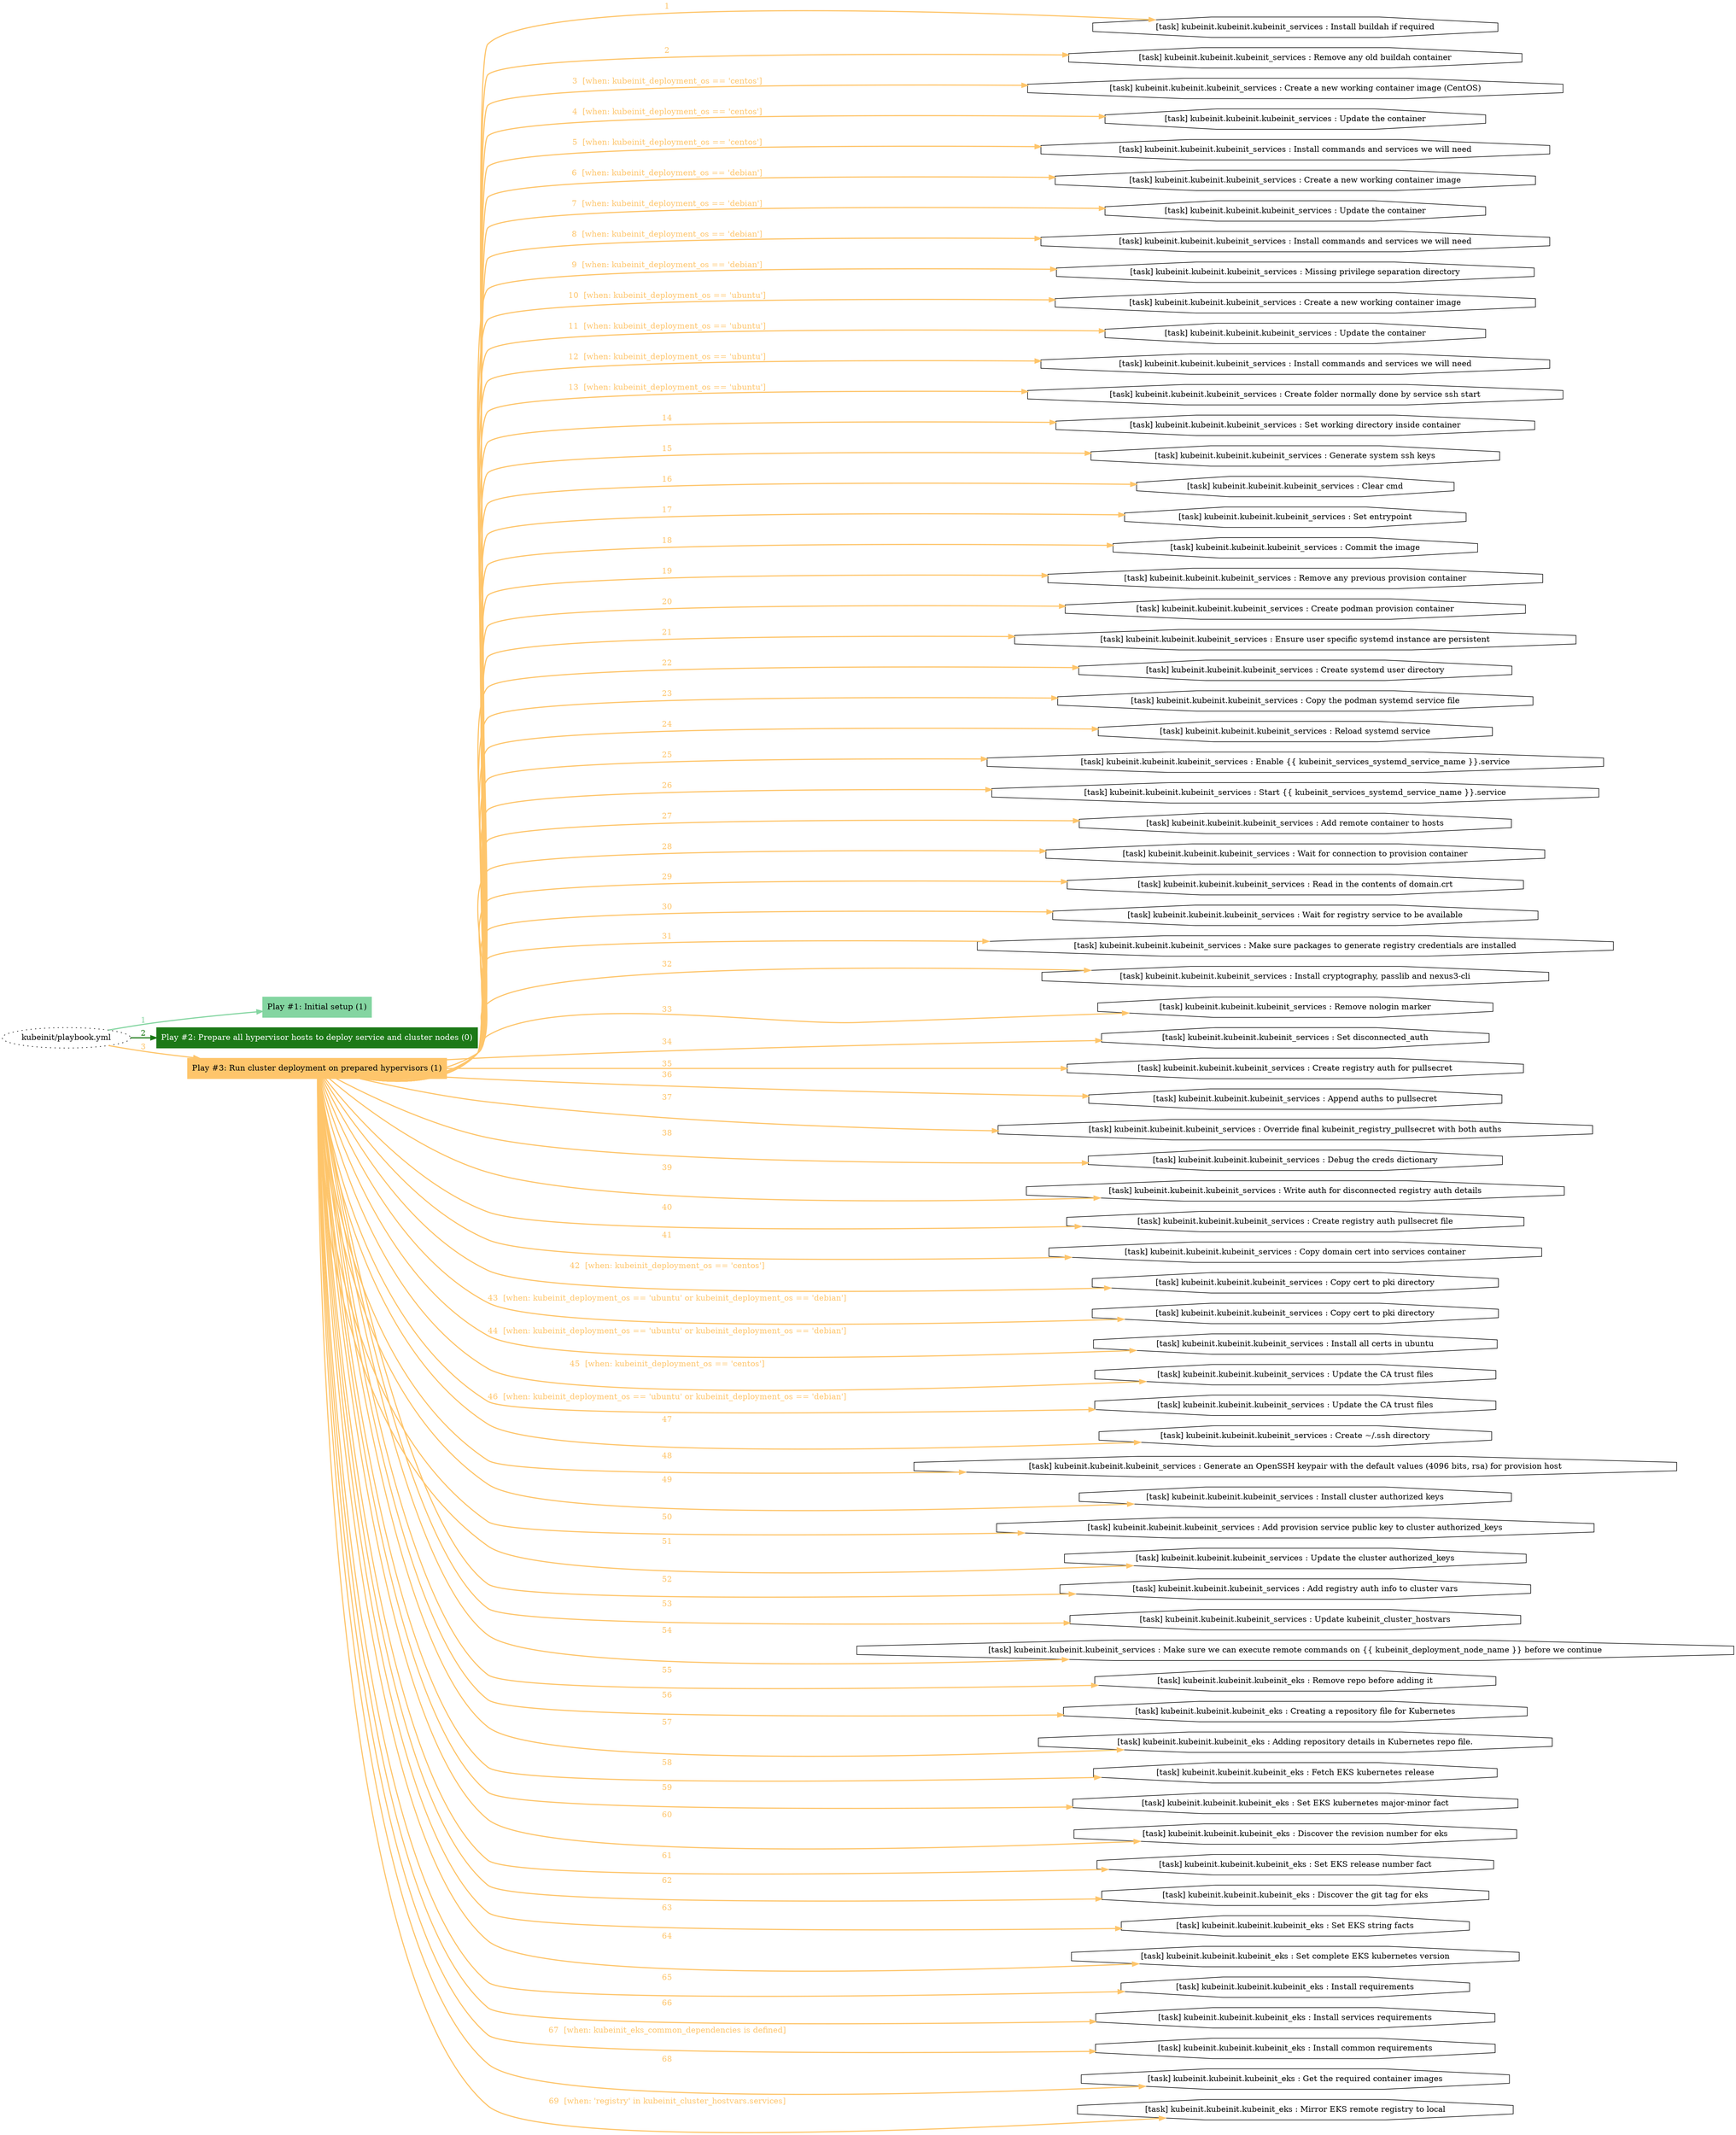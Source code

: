 digraph "kubeinit/playbook.yml "{
	graph [concentrate=true ordering=in rankdir=LR ratio=fill]
	edge [esep=5 sep=10]
	"kubeinit/playbook.yml" [id=root_node style=dotted]
	subgraph "Play #1: Initial setup (1) "{
		"Play #1: Initial setup (1)" [color="#84d5a1" fontcolor="#000000" id="play_d027244f-afbf-4269-b9fd-3529c9c09c4d" shape=box style=filled tooltip=localhost]
		"kubeinit/playbook.yml" -> "Play #1: Initial setup (1)" [label=1 color="#84d5a1" fontcolor="#84d5a1" id="edge_2f37c89e-33b7-40ce-a29f-83a43f0422d9" style=bold]
	}
	subgraph "Play #2: Prepare all hypervisor hosts to deploy service and cluster nodes (0) "{
		"Play #2: Prepare all hypervisor hosts to deploy service and cluster nodes (0)" [color="#1c7917" fontcolor="#ffffff" id="play_d5a97a50-b407-4e6c-9cab-91eda86ffe01" shape=box style=filled tooltip=""]
		"kubeinit/playbook.yml" -> "Play #2: Prepare all hypervisor hosts to deploy service and cluster nodes (0)" [label=2 color="#1c7917" fontcolor="#1c7917" id="edge_dd620823-c9e6-4b45-b88a-818bc85365d6" style=bold]
	}
	subgraph "Play #3: Run cluster deployment on prepared hypervisors (1) "{
		"Play #3: Run cluster deployment on prepared hypervisors (1)" [color="#fec56b" fontcolor="#000000" id="play_67eb6bc9-97e0-4ade-b9d3-60868963cb34" shape=box style=filled tooltip=localhost]
		"kubeinit/playbook.yml" -> "Play #3: Run cluster deployment on prepared hypervisors (1)" [label=3 color="#fec56b" fontcolor="#fec56b" id="edge_30fad2e9-f949-40dc-9de5-3254be33ee01" style=bold]
		"task_fb931b76-5c7a-45ae-9ff4-76e706fdc956" [label="[task] kubeinit.kubeinit.kubeinit_services : Install buildah if required" id="task_fb931b76-5c7a-45ae-9ff4-76e706fdc956" shape=octagon tooltip="[task] kubeinit.kubeinit.kubeinit_services : Install buildah if required"]
		"Play #3: Run cluster deployment on prepared hypervisors (1)" -> "task_fb931b76-5c7a-45ae-9ff4-76e706fdc956" [label=1 color="#fec56b" fontcolor="#fec56b" id="edge_acc156f7-3c31-4b7a-bfa6-8c8b56f659c2" style=bold]
		"task_ef8a5f48-6502-473e-adcc-a081ea4bec67" [label="[task] kubeinit.kubeinit.kubeinit_services : Remove any old buildah container" id="task_ef8a5f48-6502-473e-adcc-a081ea4bec67" shape=octagon tooltip="[task] kubeinit.kubeinit.kubeinit_services : Remove any old buildah container"]
		"Play #3: Run cluster deployment on prepared hypervisors (1)" -> "task_ef8a5f48-6502-473e-adcc-a081ea4bec67" [label=2 color="#fec56b" fontcolor="#fec56b" id="edge_e82b9166-6017-4984-8c6c-eb972ef991b3" style=bold]
		"task_19bc2825-0967-4ac2-a8fb-ff936f97c66c" [label="[task] kubeinit.kubeinit.kubeinit_services : Create a new working container image (CentOS)" id="task_19bc2825-0967-4ac2-a8fb-ff936f97c66c" shape=octagon tooltip="[task] kubeinit.kubeinit.kubeinit_services : Create a new working container image (CentOS)"]
		"Play #3: Run cluster deployment on prepared hypervisors (1)" -> "task_19bc2825-0967-4ac2-a8fb-ff936f97c66c" [label="3  [when: kubeinit_deployment_os == 'centos']" color="#fec56b" fontcolor="#fec56b" id="edge_5d6ccaa3-825d-4611-bf05-69907fbb4304" style=bold]
		"task_3a0147a5-8e1c-41c5-b777-59ea8c48f6ad" [label="[task] kubeinit.kubeinit.kubeinit_services : Update the container" id="task_3a0147a5-8e1c-41c5-b777-59ea8c48f6ad" shape=octagon tooltip="[task] kubeinit.kubeinit.kubeinit_services : Update the container"]
		"Play #3: Run cluster deployment on prepared hypervisors (1)" -> "task_3a0147a5-8e1c-41c5-b777-59ea8c48f6ad" [label="4  [when: kubeinit_deployment_os == 'centos']" color="#fec56b" fontcolor="#fec56b" id="edge_81e7c01c-9120-4caa-8306-6d4f304198d6" style=bold]
		"task_8add229e-5d39-43f0-a032-4eb86eb8f5be" [label="[task] kubeinit.kubeinit.kubeinit_services : Install commands and services we will need" id="task_8add229e-5d39-43f0-a032-4eb86eb8f5be" shape=octagon tooltip="[task] kubeinit.kubeinit.kubeinit_services : Install commands and services we will need"]
		"Play #3: Run cluster deployment on prepared hypervisors (1)" -> "task_8add229e-5d39-43f0-a032-4eb86eb8f5be" [label="5  [when: kubeinit_deployment_os == 'centos']" color="#fec56b" fontcolor="#fec56b" id="edge_bd8ecdd8-be74-4633-b209-cd4e4974c6c0" style=bold]
		"task_a421f946-4b25-4113-a510-342c398ee66c" [label="[task] kubeinit.kubeinit.kubeinit_services : Create a new working container image" id="task_a421f946-4b25-4113-a510-342c398ee66c" shape=octagon tooltip="[task] kubeinit.kubeinit.kubeinit_services : Create a new working container image"]
		"Play #3: Run cluster deployment on prepared hypervisors (1)" -> "task_a421f946-4b25-4113-a510-342c398ee66c" [label="6  [when: kubeinit_deployment_os == 'debian']" color="#fec56b" fontcolor="#fec56b" id="edge_e5b24242-2ce2-436b-b084-cd3e4094facd" style=bold]
		"task_b1b976e0-64ed-4e81-a768-f1ffc29eea01" [label="[task] kubeinit.kubeinit.kubeinit_services : Update the container" id="task_b1b976e0-64ed-4e81-a768-f1ffc29eea01" shape=octagon tooltip="[task] kubeinit.kubeinit.kubeinit_services : Update the container"]
		"Play #3: Run cluster deployment on prepared hypervisors (1)" -> "task_b1b976e0-64ed-4e81-a768-f1ffc29eea01" [label="7  [when: kubeinit_deployment_os == 'debian']" color="#fec56b" fontcolor="#fec56b" id="edge_9faa6c23-ddfc-454e-a90d-4ad68c682f5e" style=bold]
		"task_4b156519-fbb7-460b-a9ef-7dd8d98e23b4" [label="[task] kubeinit.kubeinit.kubeinit_services : Install commands and services we will need" id="task_4b156519-fbb7-460b-a9ef-7dd8d98e23b4" shape=octagon tooltip="[task] kubeinit.kubeinit.kubeinit_services : Install commands and services we will need"]
		"Play #3: Run cluster deployment on prepared hypervisors (1)" -> "task_4b156519-fbb7-460b-a9ef-7dd8d98e23b4" [label="8  [when: kubeinit_deployment_os == 'debian']" color="#fec56b" fontcolor="#fec56b" id="edge_10365574-876d-4be5-a6bf-ca8d71c6a1ed" style=bold]
		"task_ae1f9882-cc26-403e-87b2-a23e0b427def" [label="[task] kubeinit.kubeinit.kubeinit_services : Missing privilege separation directory" id="task_ae1f9882-cc26-403e-87b2-a23e0b427def" shape=octagon tooltip="[task] kubeinit.kubeinit.kubeinit_services : Missing privilege separation directory"]
		"Play #3: Run cluster deployment on prepared hypervisors (1)" -> "task_ae1f9882-cc26-403e-87b2-a23e0b427def" [label="9  [when: kubeinit_deployment_os == 'debian']" color="#fec56b" fontcolor="#fec56b" id="edge_760f44af-8240-4d9a-af57-27bb8f860f21" style=bold]
		"task_58ee955b-3fe4-4b70-bc91-2249458dab27" [label="[task] kubeinit.kubeinit.kubeinit_services : Create a new working container image" id="task_58ee955b-3fe4-4b70-bc91-2249458dab27" shape=octagon tooltip="[task] kubeinit.kubeinit.kubeinit_services : Create a new working container image"]
		"Play #3: Run cluster deployment on prepared hypervisors (1)" -> "task_58ee955b-3fe4-4b70-bc91-2249458dab27" [label="10  [when: kubeinit_deployment_os == 'ubuntu']" color="#fec56b" fontcolor="#fec56b" id="edge_cce54d53-730f-41f4-aa58-4ee5e952f417" style=bold]
		"task_a2e64c3b-6bf1-4267-9752-7cd890356188" [label="[task] kubeinit.kubeinit.kubeinit_services : Update the container" id="task_a2e64c3b-6bf1-4267-9752-7cd890356188" shape=octagon tooltip="[task] kubeinit.kubeinit.kubeinit_services : Update the container"]
		"Play #3: Run cluster deployment on prepared hypervisors (1)" -> "task_a2e64c3b-6bf1-4267-9752-7cd890356188" [label="11  [when: kubeinit_deployment_os == 'ubuntu']" color="#fec56b" fontcolor="#fec56b" id="edge_12cf3843-958b-4aa5-bd4b-9df4243b7347" style=bold]
		"task_819ceb87-6758-49e8-912e-8a1a3d5ca12a" [label="[task] kubeinit.kubeinit.kubeinit_services : Install commands and services we will need" id="task_819ceb87-6758-49e8-912e-8a1a3d5ca12a" shape=octagon tooltip="[task] kubeinit.kubeinit.kubeinit_services : Install commands and services we will need"]
		"Play #3: Run cluster deployment on prepared hypervisors (1)" -> "task_819ceb87-6758-49e8-912e-8a1a3d5ca12a" [label="12  [when: kubeinit_deployment_os == 'ubuntu']" color="#fec56b" fontcolor="#fec56b" id="edge_c8a5ec07-6348-4f09-811d-abde82a0de58" style=bold]
		"task_5ae214c1-ef5a-4755-abd5-2484d104ecd4" [label="[task] kubeinit.kubeinit.kubeinit_services : Create folder normally done by service ssh start" id="task_5ae214c1-ef5a-4755-abd5-2484d104ecd4" shape=octagon tooltip="[task] kubeinit.kubeinit.kubeinit_services : Create folder normally done by service ssh start"]
		"Play #3: Run cluster deployment on prepared hypervisors (1)" -> "task_5ae214c1-ef5a-4755-abd5-2484d104ecd4" [label="13  [when: kubeinit_deployment_os == 'ubuntu']" color="#fec56b" fontcolor="#fec56b" id="edge_7f223d45-f249-439d-87c1-42b9412cc864" style=bold]
		"task_b0107d95-e782-4598-9c8b-636ea57f4134" [label="[task] kubeinit.kubeinit.kubeinit_services : Set working directory inside container" id="task_b0107d95-e782-4598-9c8b-636ea57f4134" shape=octagon tooltip="[task] kubeinit.kubeinit.kubeinit_services : Set working directory inside container"]
		"Play #3: Run cluster deployment on prepared hypervisors (1)" -> "task_b0107d95-e782-4598-9c8b-636ea57f4134" [label=14 color="#fec56b" fontcolor="#fec56b" id="edge_a356ea85-6225-4c5b-bf41-6ffb370b0d91" style=bold]
		"task_2dbdc122-36c7-421f-9d17-8ad5d9bfe326" [label="[task] kubeinit.kubeinit.kubeinit_services : Generate system ssh keys" id="task_2dbdc122-36c7-421f-9d17-8ad5d9bfe326" shape=octagon tooltip="[task] kubeinit.kubeinit.kubeinit_services : Generate system ssh keys"]
		"Play #3: Run cluster deployment on prepared hypervisors (1)" -> "task_2dbdc122-36c7-421f-9d17-8ad5d9bfe326" [label=15 color="#fec56b" fontcolor="#fec56b" id="edge_7ec0f8c9-3113-4d54-9d3f-00991b066363" style=bold]
		"task_7e538522-aa09-42d4-9fb3-bebc0058fec5" [label="[task] kubeinit.kubeinit.kubeinit_services : Clear cmd" id="task_7e538522-aa09-42d4-9fb3-bebc0058fec5" shape=octagon tooltip="[task] kubeinit.kubeinit.kubeinit_services : Clear cmd"]
		"Play #3: Run cluster deployment on prepared hypervisors (1)" -> "task_7e538522-aa09-42d4-9fb3-bebc0058fec5" [label=16 color="#fec56b" fontcolor="#fec56b" id="edge_36d719bb-0d0b-495b-94ea-3e2bf59fe23a" style=bold]
		"task_1bf730fb-e988-4170-b741-aaf7dedc2d7e" [label="[task] kubeinit.kubeinit.kubeinit_services : Set entrypoint" id="task_1bf730fb-e988-4170-b741-aaf7dedc2d7e" shape=octagon tooltip="[task] kubeinit.kubeinit.kubeinit_services : Set entrypoint"]
		"Play #3: Run cluster deployment on prepared hypervisors (1)" -> "task_1bf730fb-e988-4170-b741-aaf7dedc2d7e" [label=17 color="#fec56b" fontcolor="#fec56b" id="edge_7e6cfd0e-ae3c-4974-b761-6409cc4f1757" style=bold]
		"task_41826e81-8a17-4ab3-8912-5044265af270" [label="[task] kubeinit.kubeinit.kubeinit_services : Commit the image" id="task_41826e81-8a17-4ab3-8912-5044265af270" shape=octagon tooltip="[task] kubeinit.kubeinit.kubeinit_services : Commit the image"]
		"Play #3: Run cluster deployment on prepared hypervisors (1)" -> "task_41826e81-8a17-4ab3-8912-5044265af270" [label=18 color="#fec56b" fontcolor="#fec56b" id="edge_b0511f69-1601-4c5d-ab27-7a9bf5900fd8" style=bold]
		"task_92e00793-6b1d-443d-9a5b-161265003e9e" [label="[task] kubeinit.kubeinit.kubeinit_services : Remove any previous provision container" id="task_92e00793-6b1d-443d-9a5b-161265003e9e" shape=octagon tooltip="[task] kubeinit.kubeinit.kubeinit_services : Remove any previous provision container"]
		"Play #3: Run cluster deployment on prepared hypervisors (1)" -> "task_92e00793-6b1d-443d-9a5b-161265003e9e" [label=19 color="#fec56b" fontcolor="#fec56b" id="edge_fd0bee7a-9da8-42d1-91c4-55e30cd40617" style=bold]
		"task_d86f7502-0f7f-4b1d-b811-1a603b476a50" [label="[task] kubeinit.kubeinit.kubeinit_services : Create podman provision container" id="task_d86f7502-0f7f-4b1d-b811-1a603b476a50" shape=octagon tooltip="[task] kubeinit.kubeinit.kubeinit_services : Create podman provision container"]
		"Play #3: Run cluster deployment on prepared hypervisors (1)" -> "task_d86f7502-0f7f-4b1d-b811-1a603b476a50" [label=20 color="#fec56b" fontcolor="#fec56b" id="edge_b284a36c-771b-4c52-a121-617b8360643e" style=bold]
		"task_4b57949f-e24d-47bb-a0c4-a46e6a69704f" [label="[task] kubeinit.kubeinit.kubeinit_services : Ensure user specific systemd instance are persistent" id="task_4b57949f-e24d-47bb-a0c4-a46e6a69704f" shape=octagon tooltip="[task] kubeinit.kubeinit.kubeinit_services : Ensure user specific systemd instance are persistent"]
		"Play #3: Run cluster deployment on prepared hypervisors (1)" -> "task_4b57949f-e24d-47bb-a0c4-a46e6a69704f" [label=21 color="#fec56b" fontcolor="#fec56b" id="edge_b77947f0-d6ca-4fcf-a5b8-3f9a567118cf" style=bold]
		"task_df4e573c-e54f-4fc4-839f-692cad6773eb" [label="[task] kubeinit.kubeinit.kubeinit_services : Create systemd user directory" id="task_df4e573c-e54f-4fc4-839f-692cad6773eb" shape=octagon tooltip="[task] kubeinit.kubeinit.kubeinit_services : Create systemd user directory"]
		"Play #3: Run cluster deployment on prepared hypervisors (1)" -> "task_df4e573c-e54f-4fc4-839f-692cad6773eb" [label=22 color="#fec56b" fontcolor="#fec56b" id="edge_628af715-6cdd-44cc-a822-7d1f38fadb67" style=bold]
		"task_580b85dc-1a3e-4259-bb6a-1e7ed716457f" [label="[task] kubeinit.kubeinit.kubeinit_services : Copy the podman systemd service file" id="task_580b85dc-1a3e-4259-bb6a-1e7ed716457f" shape=octagon tooltip="[task] kubeinit.kubeinit.kubeinit_services : Copy the podman systemd service file"]
		"Play #3: Run cluster deployment on prepared hypervisors (1)" -> "task_580b85dc-1a3e-4259-bb6a-1e7ed716457f" [label=23 color="#fec56b" fontcolor="#fec56b" id="edge_d99dd7be-17d8-49d3-8721-2adc67b6143a" style=bold]
		"task_919ee066-6a67-4707-a947-8641eea5e059" [label="[task] kubeinit.kubeinit.kubeinit_services : Reload systemd service" id="task_919ee066-6a67-4707-a947-8641eea5e059" shape=octagon tooltip="[task] kubeinit.kubeinit.kubeinit_services : Reload systemd service"]
		"Play #3: Run cluster deployment on prepared hypervisors (1)" -> "task_919ee066-6a67-4707-a947-8641eea5e059" [label=24 color="#fec56b" fontcolor="#fec56b" id="edge_964ff92c-4c52-430f-b8a5-b5418e779ef4" style=bold]
		"task_668dcf4f-dd5a-4f1e-932d-9df7f5d9679a" [label="[task] kubeinit.kubeinit.kubeinit_services : Enable {{ kubeinit_services_systemd_service_name }}.service" id="task_668dcf4f-dd5a-4f1e-932d-9df7f5d9679a" shape=octagon tooltip="[task] kubeinit.kubeinit.kubeinit_services : Enable {{ kubeinit_services_systemd_service_name }}.service"]
		"Play #3: Run cluster deployment on prepared hypervisors (1)" -> "task_668dcf4f-dd5a-4f1e-932d-9df7f5d9679a" [label=25 color="#fec56b" fontcolor="#fec56b" id="edge_7c8cfb93-e8ff-4466-855c-451973bc76e9" style=bold]
		"task_2ccf1661-8576-4926-b150-8281e5954123" [label="[task] kubeinit.kubeinit.kubeinit_services : Start {{ kubeinit_services_systemd_service_name }}.service" id="task_2ccf1661-8576-4926-b150-8281e5954123" shape=octagon tooltip="[task] kubeinit.kubeinit.kubeinit_services : Start {{ kubeinit_services_systemd_service_name }}.service"]
		"Play #3: Run cluster deployment on prepared hypervisors (1)" -> "task_2ccf1661-8576-4926-b150-8281e5954123" [label=26 color="#fec56b" fontcolor="#fec56b" id="edge_5e4f63c2-39b7-4b4f-afda-7b1e45b0ae02" style=bold]
		"task_c10c7ccd-16d9-49fc-ba57-8b67f1e56cf0" [label="[task] kubeinit.kubeinit.kubeinit_services : Add remote container to hosts" id="task_c10c7ccd-16d9-49fc-ba57-8b67f1e56cf0" shape=octagon tooltip="[task] kubeinit.kubeinit.kubeinit_services : Add remote container to hosts"]
		"Play #3: Run cluster deployment on prepared hypervisors (1)" -> "task_c10c7ccd-16d9-49fc-ba57-8b67f1e56cf0" [label=27 color="#fec56b" fontcolor="#fec56b" id="edge_3c93b200-999f-4af9-b2b9-1a7ffc0887b1" style=bold]
		"task_4cc32455-d390-44d4-bbf4-affb22fc9c7b" [label="[task] kubeinit.kubeinit.kubeinit_services : Wait for connection to provision container" id="task_4cc32455-d390-44d4-bbf4-affb22fc9c7b" shape=octagon tooltip="[task] kubeinit.kubeinit.kubeinit_services : Wait for connection to provision container"]
		"Play #3: Run cluster deployment on prepared hypervisors (1)" -> "task_4cc32455-d390-44d4-bbf4-affb22fc9c7b" [label=28 color="#fec56b" fontcolor="#fec56b" id="edge_96d8034b-9322-4f85-aaeb-a6c33c8782bc" style=bold]
		"task_ea0c40b3-535d-4d42-824c-7323750078c9" [label="[task] kubeinit.kubeinit.kubeinit_services : Read in the contents of domain.crt" id="task_ea0c40b3-535d-4d42-824c-7323750078c9" shape=octagon tooltip="[task] kubeinit.kubeinit.kubeinit_services : Read in the contents of domain.crt"]
		"Play #3: Run cluster deployment on prepared hypervisors (1)" -> "task_ea0c40b3-535d-4d42-824c-7323750078c9" [label=29 color="#fec56b" fontcolor="#fec56b" id="edge_bd6955d3-9885-4683-b4f2-015049d2140c" style=bold]
		"task_7b302683-472e-44f0-a4b3-27e4c061ddf9" [label="[task] kubeinit.kubeinit.kubeinit_services : Wait for registry service to be available" id="task_7b302683-472e-44f0-a4b3-27e4c061ddf9" shape=octagon tooltip="[task] kubeinit.kubeinit.kubeinit_services : Wait for registry service to be available"]
		"Play #3: Run cluster deployment on prepared hypervisors (1)" -> "task_7b302683-472e-44f0-a4b3-27e4c061ddf9" [label=30 color="#fec56b" fontcolor="#fec56b" id="edge_8ae9110f-3c8d-48e4-a5fc-ffad6c604199" style=bold]
		"task_7475afe4-2a62-4270-8006-a7dbccd1882a" [label="[task] kubeinit.kubeinit.kubeinit_services : Make sure packages to generate registry credentials are installed" id="task_7475afe4-2a62-4270-8006-a7dbccd1882a" shape=octagon tooltip="[task] kubeinit.kubeinit.kubeinit_services : Make sure packages to generate registry credentials are installed"]
		"Play #3: Run cluster deployment on prepared hypervisors (1)" -> "task_7475afe4-2a62-4270-8006-a7dbccd1882a" [label=31 color="#fec56b" fontcolor="#fec56b" id="edge_da662b14-d7f0-4fde-80ad-189ee2dcc7b3" style=bold]
		"task_4c570802-6c26-49fc-b172-00493333df26" [label="[task] kubeinit.kubeinit.kubeinit_services : Install cryptography, passlib and nexus3-cli" id="task_4c570802-6c26-49fc-b172-00493333df26" shape=octagon tooltip="[task] kubeinit.kubeinit.kubeinit_services : Install cryptography, passlib and nexus3-cli"]
		"Play #3: Run cluster deployment on prepared hypervisors (1)" -> "task_4c570802-6c26-49fc-b172-00493333df26" [label=32 color="#fec56b" fontcolor="#fec56b" id="edge_3bb147b8-72aa-4016-a435-8bad52839781" style=bold]
		"task_2505ef45-fc00-4c00-88df-1504b7058568" [label="[task] kubeinit.kubeinit.kubeinit_services : Remove nologin marker" id="task_2505ef45-fc00-4c00-88df-1504b7058568" shape=octagon tooltip="[task] kubeinit.kubeinit.kubeinit_services : Remove nologin marker"]
		"Play #3: Run cluster deployment on prepared hypervisors (1)" -> "task_2505ef45-fc00-4c00-88df-1504b7058568" [label=33 color="#fec56b" fontcolor="#fec56b" id="edge_4003dd5a-9e60-4880-851d-2a2034fb85ad" style=bold]
		"task_d0c51959-ed43-4dca-b81b-b31908823acc" [label="[task] kubeinit.kubeinit.kubeinit_services : Set disconnected_auth" id="task_d0c51959-ed43-4dca-b81b-b31908823acc" shape=octagon tooltip="[task] kubeinit.kubeinit.kubeinit_services : Set disconnected_auth"]
		"Play #3: Run cluster deployment on prepared hypervisors (1)" -> "task_d0c51959-ed43-4dca-b81b-b31908823acc" [label=34 color="#fec56b" fontcolor="#fec56b" id="edge_d4f45231-cb28-4c03-bf01-d0324a777541" style=bold]
		"task_b67014a1-7e6f-4c4c-a885-7e4bd1de067e" [label="[task] kubeinit.kubeinit.kubeinit_services : Create registry auth for pullsecret" id="task_b67014a1-7e6f-4c4c-a885-7e4bd1de067e" shape=octagon tooltip="[task] kubeinit.kubeinit.kubeinit_services : Create registry auth for pullsecret"]
		"Play #3: Run cluster deployment on prepared hypervisors (1)" -> "task_b67014a1-7e6f-4c4c-a885-7e4bd1de067e" [label=35 color="#fec56b" fontcolor="#fec56b" id="edge_cace862d-2a8e-48e0-a77b-128fdafc2ba1" style=bold]
		"task_6472cbb9-67c1-41fc-947a-672b9b648edc" [label="[task] kubeinit.kubeinit.kubeinit_services : Append auths to pullsecret" id="task_6472cbb9-67c1-41fc-947a-672b9b648edc" shape=octagon tooltip="[task] kubeinit.kubeinit.kubeinit_services : Append auths to pullsecret"]
		"Play #3: Run cluster deployment on prepared hypervisors (1)" -> "task_6472cbb9-67c1-41fc-947a-672b9b648edc" [label=36 color="#fec56b" fontcolor="#fec56b" id="edge_275c17ab-b6a6-4f2b-89fe-4df374ed7acb" style=bold]
		"task_c924681f-e2e3-4d17-aedf-36b6a1c10cb0" [label="[task] kubeinit.kubeinit.kubeinit_services : Override final kubeinit_registry_pullsecret with both auths" id="task_c924681f-e2e3-4d17-aedf-36b6a1c10cb0" shape=octagon tooltip="[task] kubeinit.kubeinit.kubeinit_services : Override final kubeinit_registry_pullsecret with both auths"]
		"Play #3: Run cluster deployment on prepared hypervisors (1)" -> "task_c924681f-e2e3-4d17-aedf-36b6a1c10cb0" [label=37 color="#fec56b" fontcolor="#fec56b" id="edge_b564fe2d-a0d0-4235-81ae-386079b86e71" style=bold]
		"task_029d003b-5ad8-4be2-a255-d41178604182" [label="[task] kubeinit.kubeinit.kubeinit_services : Debug the creds dictionary" id="task_029d003b-5ad8-4be2-a255-d41178604182" shape=octagon tooltip="[task] kubeinit.kubeinit.kubeinit_services : Debug the creds dictionary"]
		"Play #3: Run cluster deployment on prepared hypervisors (1)" -> "task_029d003b-5ad8-4be2-a255-d41178604182" [label=38 color="#fec56b" fontcolor="#fec56b" id="edge_b6f4687a-feb3-4d7b-8dd0-3b5c4717e782" style=bold]
		"task_598ff1d1-a494-4b2c-a469-01a5ce0de46a" [label="[task] kubeinit.kubeinit.kubeinit_services : Write auth for disconnected registry auth details" id="task_598ff1d1-a494-4b2c-a469-01a5ce0de46a" shape=octagon tooltip="[task] kubeinit.kubeinit.kubeinit_services : Write auth for disconnected registry auth details"]
		"Play #3: Run cluster deployment on prepared hypervisors (1)" -> "task_598ff1d1-a494-4b2c-a469-01a5ce0de46a" [label=39 color="#fec56b" fontcolor="#fec56b" id="edge_d8986451-2532-43a4-acb6-a9e4e38156b8" style=bold]
		"task_0089591b-73e1-4429-bf81-346af5b55ca1" [label="[task] kubeinit.kubeinit.kubeinit_services : Create registry auth pullsecret file" id="task_0089591b-73e1-4429-bf81-346af5b55ca1" shape=octagon tooltip="[task] kubeinit.kubeinit.kubeinit_services : Create registry auth pullsecret file"]
		"Play #3: Run cluster deployment on prepared hypervisors (1)" -> "task_0089591b-73e1-4429-bf81-346af5b55ca1" [label=40 color="#fec56b" fontcolor="#fec56b" id="edge_de96f1c3-baca-4443-a886-50e2e36d42f0" style=bold]
		"task_af3b1e1f-9c6a-4d51-9184-839cb9d3fa63" [label="[task] kubeinit.kubeinit.kubeinit_services : Copy domain cert into services container" id="task_af3b1e1f-9c6a-4d51-9184-839cb9d3fa63" shape=octagon tooltip="[task] kubeinit.kubeinit.kubeinit_services : Copy domain cert into services container"]
		"Play #3: Run cluster deployment on prepared hypervisors (1)" -> "task_af3b1e1f-9c6a-4d51-9184-839cb9d3fa63" [label=41 color="#fec56b" fontcolor="#fec56b" id="edge_f4e34472-07ad-4b59-9c9a-c27fcb93c2e8" style=bold]
		"task_cbd18902-ffe8-44db-b5ee-f7bab6d8bf3d" [label="[task] kubeinit.kubeinit.kubeinit_services : Copy cert to pki directory" id="task_cbd18902-ffe8-44db-b5ee-f7bab6d8bf3d" shape=octagon tooltip="[task] kubeinit.kubeinit.kubeinit_services : Copy cert to pki directory"]
		"Play #3: Run cluster deployment on prepared hypervisors (1)" -> "task_cbd18902-ffe8-44db-b5ee-f7bab6d8bf3d" [label="42  [when: kubeinit_deployment_os == 'centos']" color="#fec56b" fontcolor="#fec56b" id="edge_baa377eb-7fff-48af-aeb7-1363053b3486" style=bold]
		"task_74b491a4-bdbb-4c7c-b680-8ae957bf2ddc" [label="[task] kubeinit.kubeinit.kubeinit_services : Copy cert to pki directory" id="task_74b491a4-bdbb-4c7c-b680-8ae957bf2ddc" shape=octagon tooltip="[task] kubeinit.kubeinit.kubeinit_services : Copy cert to pki directory"]
		"Play #3: Run cluster deployment on prepared hypervisors (1)" -> "task_74b491a4-bdbb-4c7c-b680-8ae957bf2ddc" [label="43  [when: kubeinit_deployment_os == 'ubuntu' or kubeinit_deployment_os == 'debian']" color="#fec56b" fontcolor="#fec56b" id="edge_435fbc59-32e3-4a77-8510-e96da594b7aa" style=bold]
		"task_cb110fe7-398d-45b8-bf24-d9d1e97816bf" [label="[task] kubeinit.kubeinit.kubeinit_services : Install all certs in ubuntu" id="task_cb110fe7-398d-45b8-bf24-d9d1e97816bf" shape=octagon tooltip="[task] kubeinit.kubeinit.kubeinit_services : Install all certs in ubuntu"]
		"Play #3: Run cluster deployment on prepared hypervisors (1)" -> "task_cb110fe7-398d-45b8-bf24-d9d1e97816bf" [label="44  [when: kubeinit_deployment_os == 'ubuntu' or kubeinit_deployment_os == 'debian']" color="#fec56b" fontcolor="#fec56b" id="edge_38e8ecc5-f90a-43c5-bcd5-2280717047b4" style=bold]
		"task_f8450ed9-91d8-4982-b55c-89ff2350afec" [label="[task] kubeinit.kubeinit.kubeinit_services : Update the CA trust files" id="task_f8450ed9-91d8-4982-b55c-89ff2350afec" shape=octagon tooltip="[task] kubeinit.kubeinit.kubeinit_services : Update the CA trust files"]
		"Play #3: Run cluster deployment on prepared hypervisors (1)" -> "task_f8450ed9-91d8-4982-b55c-89ff2350afec" [label="45  [when: kubeinit_deployment_os == 'centos']" color="#fec56b" fontcolor="#fec56b" id="edge_ea639379-de10-4d3e-8d40-212d43f8aede" style=bold]
		"task_510afeb0-f6b7-4ddb-9952-da6a4f6fd9ce" [label="[task] kubeinit.kubeinit.kubeinit_services : Update the CA trust files" id="task_510afeb0-f6b7-4ddb-9952-da6a4f6fd9ce" shape=octagon tooltip="[task] kubeinit.kubeinit.kubeinit_services : Update the CA trust files"]
		"Play #3: Run cluster deployment on prepared hypervisors (1)" -> "task_510afeb0-f6b7-4ddb-9952-da6a4f6fd9ce" [label="46  [when: kubeinit_deployment_os == 'ubuntu' or kubeinit_deployment_os == 'debian']" color="#fec56b" fontcolor="#fec56b" id="edge_8f705699-ca6d-49aa-8f26-fa6a7722358d" style=bold]
		"task_745b3529-5346-4908-9ffe-6cbd3890e940" [label="[task] kubeinit.kubeinit.kubeinit_services : Create ~/.ssh directory" id="task_745b3529-5346-4908-9ffe-6cbd3890e940" shape=octagon tooltip="[task] kubeinit.kubeinit.kubeinit_services : Create ~/.ssh directory"]
		"Play #3: Run cluster deployment on prepared hypervisors (1)" -> "task_745b3529-5346-4908-9ffe-6cbd3890e940" [label=47 color="#fec56b" fontcolor="#fec56b" id="edge_17fe51ab-cae6-4859-9e2a-153045b62381" style=bold]
		"task_63160b79-9b99-4442-80ea-c9af1c2badd3" [label="[task] kubeinit.kubeinit.kubeinit_services : Generate an OpenSSH keypair with the default values (4096 bits, rsa) for provision host" id="task_63160b79-9b99-4442-80ea-c9af1c2badd3" shape=octagon tooltip="[task] kubeinit.kubeinit.kubeinit_services : Generate an OpenSSH keypair with the default values (4096 bits, rsa) for provision host"]
		"Play #3: Run cluster deployment on prepared hypervisors (1)" -> "task_63160b79-9b99-4442-80ea-c9af1c2badd3" [label=48 color="#fec56b" fontcolor="#fec56b" id="edge_371acf0d-849f-41ac-9ca5-df7ff3f6dca2" style=bold]
		"task_2076fbc6-5901-4f87-bed7-93e9dec5562b" [label="[task] kubeinit.kubeinit.kubeinit_services : Install cluster authorized keys" id="task_2076fbc6-5901-4f87-bed7-93e9dec5562b" shape=octagon tooltip="[task] kubeinit.kubeinit.kubeinit_services : Install cluster authorized keys"]
		"Play #3: Run cluster deployment on prepared hypervisors (1)" -> "task_2076fbc6-5901-4f87-bed7-93e9dec5562b" [label=49 color="#fec56b" fontcolor="#fec56b" id="edge_ec85063b-453b-4eb1-8415-0717d1424735" style=bold]
		"task_380b2b50-f3f4-4f8a-86b7-54fe226a3b2f" [label="[task] kubeinit.kubeinit.kubeinit_services : Add provision service public key to cluster authorized_keys" id="task_380b2b50-f3f4-4f8a-86b7-54fe226a3b2f" shape=octagon tooltip="[task] kubeinit.kubeinit.kubeinit_services : Add provision service public key to cluster authorized_keys"]
		"Play #3: Run cluster deployment on prepared hypervisors (1)" -> "task_380b2b50-f3f4-4f8a-86b7-54fe226a3b2f" [label=50 color="#fec56b" fontcolor="#fec56b" id="edge_1b291b87-2341-4869-b6e6-8535b40a8c9b" style=bold]
		"task_4b0a4f40-1076-439e-ae07-9c10ee076350" [label="[task] kubeinit.kubeinit.kubeinit_services : Update the cluster authorized_keys" id="task_4b0a4f40-1076-439e-ae07-9c10ee076350" shape=octagon tooltip="[task] kubeinit.kubeinit.kubeinit_services : Update the cluster authorized_keys"]
		"Play #3: Run cluster deployment on prepared hypervisors (1)" -> "task_4b0a4f40-1076-439e-ae07-9c10ee076350" [label=51 color="#fec56b" fontcolor="#fec56b" id="edge_a7c7304c-efb7-41e7-9cfe-0125f3d0b67e" style=bold]
		"task_1c15bb8e-8284-42a7-b2da-b0e87f1421c3" [label="[task] kubeinit.kubeinit.kubeinit_services : Add registry auth info to cluster vars" id="task_1c15bb8e-8284-42a7-b2da-b0e87f1421c3" shape=octagon tooltip="[task] kubeinit.kubeinit.kubeinit_services : Add registry auth info to cluster vars"]
		"Play #3: Run cluster deployment on prepared hypervisors (1)" -> "task_1c15bb8e-8284-42a7-b2da-b0e87f1421c3" [label=52 color="#fec56b" fontcolor="#fec56b" id="edge_63abf8db-74e8-4d1f-8b46-63ed4fd71493" style=bold]
		"task_1cbce8a3-4c1b-4da1-b992-db05c6245a0f" [label="[task] kubeinit.kubeinit.kubeinit_services : Update kubeinit_cluster_hostvars" id="task_1cbce8a3-4c1b-4da1-b992-db05c6245a0f" shape=octagon tooltip="[task] kubeinit.kubeinit.kubeinit_services : Update kubeinit_cluster_hostvars"]
		"Play #3: Run cluster deployment on prepared hypervisors (1)" -> "task_1cbce8a3-4c1b-4da1-b992-db05c6245a0f" [label=53 color="#fec56b" fontcolor="#fec56b" id="edge_901a3c20-5a16-482d-a21e-c9b6dea55589" style=bold]
		"task_7ebd79c0-3a78-45c1-a377-fa10a3862ea2" [label="[task] kubeinit.kubeinit.kubeinit_services : Make sure we can execute remote commands on {{ kubeinit_deployment_node_name }} before we continue" id="task_7ebd79c0-3a78-45c1-a377-fa10a3862ea2" shape=octagon tooltip="[task] kubeinit.kubeinit.kubeinit_services : Make sure we can execute remote commands on {{ kubeinit_deployment_node_name }} before we continue"]
		"Play #3: Run cluster deployment on prepared hypervisors (1)" -> "task_7ebd79c0-3a78-45c1-a377-fa10a3862ea2" [label=54 color="#fec56b" fontcolor="#fec56b" id="edge_72652825-7337-4e49-9333-1bd70b52de38" style=bold]
		"task_bd653c3f-7fef-4819-9fac-d9355a398ca5" [label="[task] kubeinit.kubeinit.kubeinit_eks : Remove repo before adding it" id="task_bd653c3f-7fef-4819-9fac-d9355a398ca5" shape=octagon tooltip="[task] kubeinit.kubeinit.kubeinit_eks : Remove repo before adding it"]
		"Play #3: Run cluster deployment on prepared hypervisors (1)" -> "task_bd653c3f-7fef-4819-9fac-d9355a398ca5" [label=55 color="#fec56b" fontcolor="#fec56b" id="edge_e5a4203f-652c-4db5-af4d-7bf97bf47c5b" style=bold]
		"task_7a82b700-9c81-4706-ad02-ca04a2c216ea" [label="[task] kubeinit.kubeinit.kubeinit_eks : Creating a repository file for Kubernetes" id="task_7a82b700-9c81-4706-ad02-ca04a2c216ea" shape=octagon tooltip="[task] kubeinit.kubeinit.kubeinit_eks : Creating a repository file for Kubernetes"]
		"Play #3: Run cluster deployment on prepared hypervisors (1)" -> "task_7a82b700-9c81-4706-ad02-ca04a2c216ea" [label=56 color="#fec56b" fontcolor="#fec56b" id="edge_3dccfca6-80a2-45dc-a2f4-fbdf0b3bdb56" style=bold]
		"task_60f32710-bad7-4e7a-bc1d-dc0423e0b41c" [label="[task] kubeinit.kubeinit.kubeinit_eks : Adding repository details in Kubernetes repo file." id="task_60f32710-bad7-4e7a-bc1d-dc0423e0b41c" shape=octagon tooltip="[task] kubeinit.kubeinit.kubeinit_eks : Adding repository details in Kubernetes repo file."]
		"Play #3: Run cluster deployment on prepared hypervisors (1)" -> "task_60f32710-bad7-4e7a-bc1d-dc0423e0b41c" [label=57 color="#fec56b" fontcolor="#fec56b" id="edge_df222c10-577a-4d90-b4da-bd1274433138" style=bold]
		"task_fd99fb07-4309-4bc3-a86b-4af6fe849402" [label="[task] kubeinit.kubeinit.kubeinit_eks : Fetch EKS kubernetes release" id="task_fd99fb07-4309-4bc3-a86b-4af6fe849402" shape=octagon tooltip="[task] kubeinit.kubeinit.kubeinit_eks : Fetch EKS kubernetes release"]
		"Play #3: Run cluster deployment on prepared hypervisors (1)" -> "task_fd99fb07-4309-4bc3-a86b-4af6fe849402" [label=58 color="#fec56b" fontcolor="#fec56b" id="edge_3b27dae0-c823-4a2c-a90b-6ceeaae95860" style=bold]
		"task_409053a6-05b4-4689-8363-3edd25e380f3" [label="[task] kubeinit.kubeinit.kubeinit_eks : Set EKS kubernetes major-minor fact" id="task_409053a6-05b4-4689-8363-3edd25e380f3" shape=octagon tooltip="[task] kubeinit.kubeinit.kubeinit_eks : Set EKS kubernetes major-minor fact"]
		"Play #3: Run cluster deployment on prepared hypervisors (1)" -> "task_409053a6-05b4-4689-8363-3edd25e380f3" [label=59 color="#fec56b" fontcolor="#fec56b" id="edge_6028a9a9-fd7c-4119-96e6-629464de70e9" style=bold]
		"task_c907d912-4997-4827-a2f9-6bcb668b7399" [label="[task] kubeinit.kubeinit.kubeinit_eks : Discover the revision number for eks" id="task_c907d912-4997-4827-a2f9-6bcb668b7399" shape=octagon tooltip="[task] kubeinit.kubeinit.kubeinit_eks : Discover the revision number for eks"]
		"Play #3: Run cluster deployment on prepared hypervisors (1)" -> "task_c907d912-4997-4827-a2f9-6bcb668b7399" [label=60 color="#fec56b" fontcolor="#fec56b" id="edge_fd640f6a-0208-4ee0-968b-78f0c24d5c0d" style=bold]
		"task_032fa21c-62fe-465f-98cb-220a6fb893d2" [label="[task] kubeinit.kubeinit.kubeinit_eks : Set EKS release number fact" id="task_032fa21c-62fe-465f-98cb-220a6fb893d2" shape=octagon tooltip="[task] kubeinit.kubeinit.kubeinit_eks : Set EKS release number fact"]
		"Play #3: Run cluster deployment on prepared hypervisors (1)" -> "task_032fa21c-62fe-465f-98cb-220a6fb893d2" [label=61 color="#fec56b" fontcolor="#fec56b" id="edge_adf7eaed-913a-4ffa-bd8a-6b95b4391c90" style=bold]
		"task_dcc87b7a-cc21-4bf0-9b54-723c0574882b" [label="[task] kubeinit.kubeinit.kubeinit_eks : Discover the git tag for eks" id="task_dcc87b7a-cc21-4bf0-9b54-723c0574882b" shape=octagon tooltip="[task] kubeinit.kubeinit.kubeinit_eks : Discover the git tag for eks"]
		"Play #3: Run cluster deployment on prepared hypervisors (1)" -> "task_dcc87b7a-cc21-4bf0-9b54-723c0574882b" [label=62 color="#fec56b" fontcolor="#fec56b" id="edge_438a326c-77b1-4431-9ef0-809073f741b7" style=bold]
		"task_e4269da3-aa6a-4134-bf76-b989946183c2" [label="[task] kubeinit.kubeinit.kubeinit_eks : Set EKS string facts" id="task_e4269da3-aa6a-4134-bf76-b989946183c2" shape=octagon tooltip="[task] kubeinit.kubeinit.kubeinit_eks : Set EKS string facts"]
		"Play #3: Run cluster deployment on prepared hypervisors (1)" -> "task_e4269da3-aa6a-4134-bf76-b989946183c2" [label=63 color="#fec56b" fontcolor="#fec56b" id="edge_c7d73f9b-a929-4e40-b74b-1b1ceee4ee79" style=bold]
		"task_ea5bf21b-d763-41e1-99d3-c0a612afdd64" [label="[task] kubeinit.kubeinit.kubeinit_eks : Set complete EKS kubernetes version" id="task_ea5bf21b-d763-41e1-99d3-c0a612afdd64" shape=octagon tooltip="[task] kubeinit.kubeinit.kubeinit_eks : Set complete EKS kubernetes version"]
		"Play #3: Run cluster deployment on prepared hypervisors (1)" -> "task_ea5bf21b-d763-41e1-99d3-c0a612afdd64" [label=64 color="#fec56b" fontcolor="#fec56b" id="edge_09369b2f-69b3-4e19-930c-c71c6aea7c23" style=bold]
		"task_ef369d6d-df4d-46b2-9f8d-5e1a3996ccaa" [label="[task] kubeinit.kubeinit.kubeinit_eks : Install requirements" id="task_ef369d6d-df4d-46b2-9f8d-5e1a3996ccaa" shape=octagon tooltip="[task] kubeinit.kubeinit.kubeinit_eks : Install requirements"]
		"Play #3: Run cluster deployment on prepared hypervisors (1)" -> "task_ef369d6d-df4d-46b2-9f8d-5e1a3996ccaa" [label=65 color="#fec56b" fontcolor="#fec56b" id="edge_1e10ac17-13a0-4ae9-a352-5c0de9b825a5" style=bold]
		"task_e5632645-e80a-4327-b4b5-15995fb72327" [label="[task] kubeinit.kubeinit.kubeinit_eks : Install services requirements" id="task_e5632645-e80a-4327-b4b5-15995fb72327" shape=octagon tooltip="[task] kubeinit.kubeinit.kubeinit_eks : Install services requirements"]
		"Play #3: Run cluster deployment on prepared hypervisors (1)" -> "task_e5632645-e80a-4327-b4b5-15995fb72327" [label=66 color="#fec56b" fontcolor="#fec56b" id="edge_5c34d376-d658-4fc5-b9d8-5c02a8ff03d5" style=bold]
		"task_eaa54b4d-eeac-4558-b286-1b71210a4451" [label="[task] kubeinit.kubeinit.kubeinit_eks : Install common requirements" id="task_eaa54b4d-eeac-4558-b286-1b71210a4451" shape=octagon tooltip="[task] kubeinit.kubeinit.kubeinit_eks : Install common requirements"]
		"Play #3: Run cluster deployment on prepared hypervisors (1)" -> "task_eaa54b4d-eeac-4558-b286-1b71210a4451" [label="67  [when: kubeinit_eks_common_dependencies is defined]" color="#fec56b" fontcolor="#fec56b" id="edge_071d3edc-770c-43c7-b94f-bc389b8fd3dd" style=bold]
		"task_93799be5-0ad9-4f8f-ac86-a7a50a9197b7" [label="[task] kubeinit.kubeinit.kubeinit_eks : Get the required container images" id="task_93799be5-0ad9-4f8f-ac86-a7a50a9197b7" shape=octagon tooltip="[task] kubeinit.kubeinit.kubeinit_eks : Get the required container images"]
		"Play #3: Run cluster deployment on prepared hypervisors (1)" -> "task_93799be5-0ad9-4f8f-ac86-a7a50a9197b7" [label=68 color="#fec56b" fontcolor="#fec56b" id="edge_8dbe973b-81ca-4d0b-9aac-1826eb3e33b2" style=bold]
		"task_e27a9971-fc8a-4669-bcf4-2ea12c8fa71c" [label="[task] kubeinit.kubeinit.kubeinit_eks : Mirror EKS remote registry to local" id="task_e27a9971-fc8a-4669-bcf4-2ea12c8fa71c" shape=octagon tooltip="[task] kubeinit.kubeinit.kubeinit_eks : Mirror EKS remote registry to local"]
		"Play #3: Run cluster deployment on prepared hypervisors (1)" -> "task_e27a9971-fc8a-4669-bcf4-2ea12c8fa71c" [label="69  [when: 'registry' in kubeinit_cluster_hostvars.services]" color="#fec56b" fontcolor="#fec56b" id="edge_ff847436-048b-4164-bafd-9f8a40cf6355" style=bold]
	}
}
